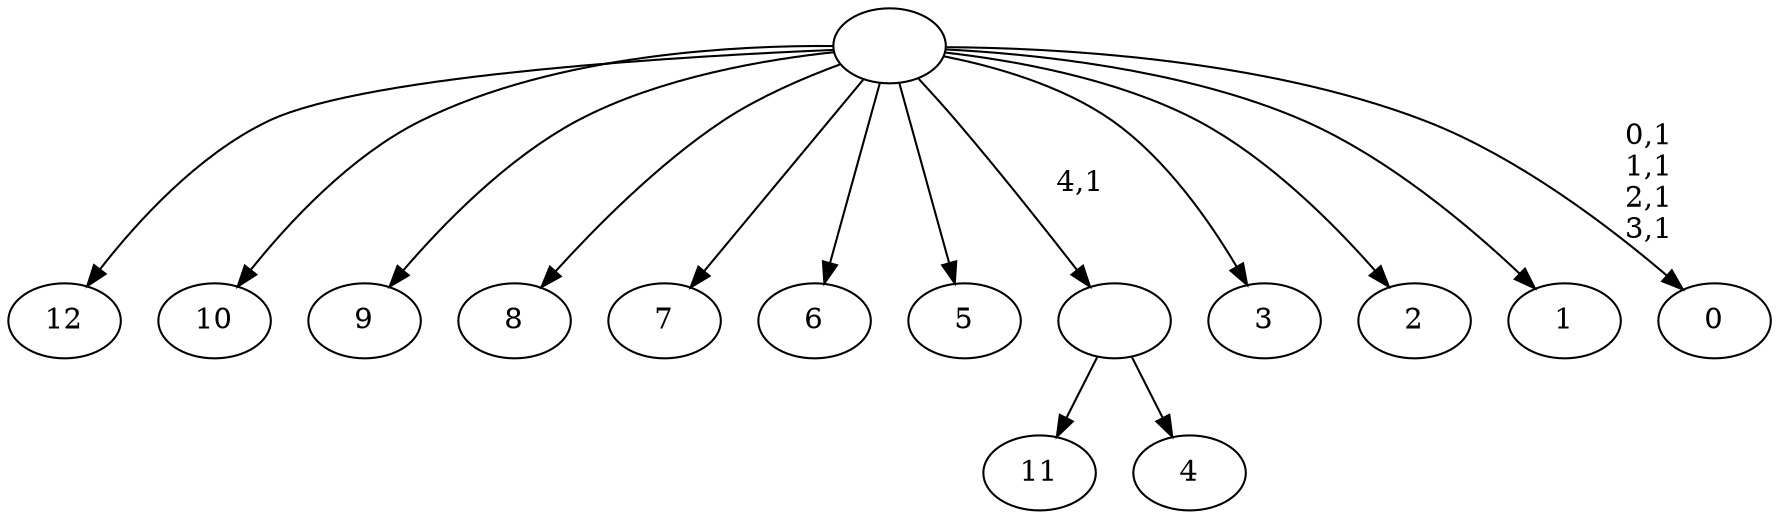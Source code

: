 digraph T {
	18 [label="12"]
	17 [label="11"]
	16 [label="10"]
	15 [label="9"]
	14 [label="8"]
	13 [label="7"]
	12 [label="6"]
	11 [label="5"]
	10 [label="4"]
	9 [label=""]
	8 [label="3"]
	7 [label="2"]
	6 [label="1"]
	5 [label="0"]
	0 [label=""]
	9 -> 17 [label=""]
	9 -> 10 [label=""]
	0 -> 5 [label="0,1\n1,1\n2,1\n3,1"]
	0 -> 18 [label=""]
	0 -> 16 [label=""]
	0 -> 15 [label=""]
	0 -> 14 [label=""]
	0 -> 13 [label=""]
	0 -> 12 [label=""]
	0 -> 11 [label=""]
	0 -> 9 [label="4,1"]
	0 -> 8 [label=""]
	0 -> 7 [label=""]
	0 -> 6 [label=""]
}
